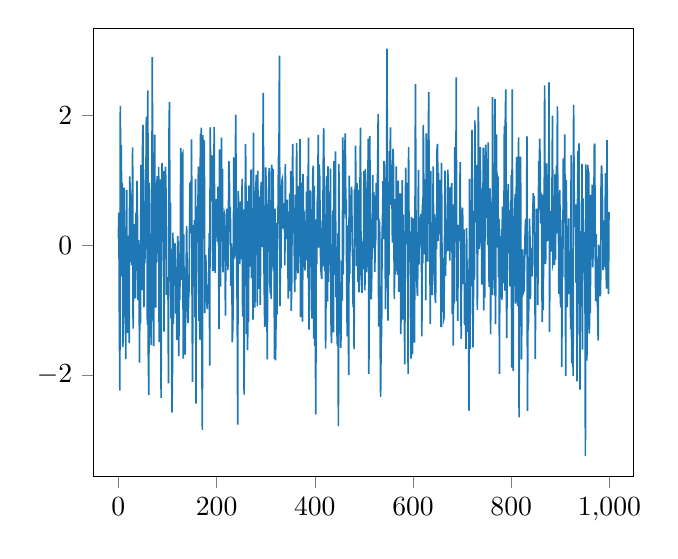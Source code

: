 % This file was created by matplotlib2tikz v0.6.17.
\begin{tikzpicture}

\definecolor{color0}{rgb}{0.122,0.467,0.706}

\begin{axis}[
xmin=-49.95, xmax=1048.95,
ymin=-3.565, ymax=3.341,
tick align=outside,
tick pos=left,
x grid style={white!69.02!black},
y grid style={white!69.02!black}
]
\addplot [semithick, color0, forget plot]
table {%
0 0.101
1 0.501
2 -1.126
3 -2.241
4 2.144
5 0.093
6 1.539
7 -0.48
8 0.958
9 -1.573
10 -1.329
11 0.03
12 0.884
13 -1.111
14 -0.114
15 -1.755
16 -0.225
17 0.849
18 -1.351
19 0.145
20 -0.265
21 -0.255
22 -1.506
23 1.059
24 0.869
25 0.222
26 0.09
27 -0.311
28 0.281
29 1.507
30 -1.287
31 -0.617
32 -0.735
33 0.321
34 0.245
35 -0.822
36 0.496
37 -0.029
38 0.988
39 0.322
40 -0.847
41 0.076
42 -0.092
43 -1.81
44 -0.454
45 -1.207
46 1.235
47 0.582
48 -0.692
49 1.405
50 1.853
51 -0.562
52 -0.958
53 0.424
54 -0.281
55 1.17
56 0.901
57 1.981
58 0.889
59 -1.225
60 2.384
61 -1.73
62 -2.309
63 0.959
64 0.525
65 -1.315
66 -1.237
67 -1.54
68 -0.204
69 2.896
70 0.712
71 -0.362
72 -1.555
73 0.703
74 1.701
75 -0.082
76 -0.964
77 0.561
78 0.769
79 1.064
80 0.612
81 -0.263
82 1.203
83 -1.494
84 0.062
85 -0.77
86 1.012
87 -2.353
88 0.513
89 1.264
90 0.049
91 0.202
92 1.141
93 -1.333
94 0.351
95 0.652
96 1.209
97 0.795
98 -0.765
99 -0.559
100 -0.661
101 -0.492
102 -2.13
103 1.666
104 2.205
105 0.226
106 0.653
107 -1.128
108 -0.057
109 -2.579
110 -2.095
111 0.194
112 -1.214
113 -0.221
114 -0.096
115 0.029
116 -0.049
117 -1.055
118 -0.402
119 -1.461
120 -0.946
121 0.14
122 -0.212
123 -1.706
124 -0.627
125 -0.845
126 -0.211
127 1.499
128 -0.54
129 -0.119
130 1.393
131 1.413
132 -1.75
133 0.164
134 -0.876
135 -0.353
136 -1.687
137 -0.861
138 -0.389
139 0.291
140 -0.398
141 -1.075
142 -1.2
143 -0.823
144 -0.681
145 0.281
146 0.952
147 0.965
148 0.18
149 1.628
150 -0.636
151 -2.105
152 -0.013
153 0.308
154 -0.06
155 0.386
156 -1.109
157 1.016
158 -2.441
159 -0.255
160 0.598
161 0.037
162 0.576
163 1.209
164 -1.166
165 -0.76
166 -1.457
167 1.715
168 1.461
169 1.809
170 -1.696
171 -2.846
172 1.693
173 1.291
174 0.841
175 1.613
176 -1.048
177 -0.333
178 -0.151
179 -0.493
180 -0.874
181 -0.981
182 -0.736
183 -0.727
184 -0.561
185 0.183
186 -1.857
187 1.813
188 1.047
189 0.675
190 0.925
191 1.384
192 -0.4
193 0.758
194 -0.395
195 1.82
196 0.287
197 -0.427
198 0.507
199 0.487
200 0.71
201 0.183
202 0.053
203 0.901
204 0.058
205 -1.295
206 1.472
207 1.405
208 -0.638
209 0.355
210 1.654
211 0.178
212 1.173
213 -0.421
214 0.433
215 0.442
216 0.477
217 0.08
218 -1.088
219 0.032
220 -0.007
221 0.56
222 0.182
223 -0.387
224 0.282
225 1.296
226 1.078
227 0.201
228 0.59
229 -0.628
230 0.025
231 -0.239
232 -1.496
233 -1.285
234 -0.709
235 1.353
236 -0.207
237 -0.042
238 1.083
239 2.008
240 0.351
241 -0.408
242 -0.987
243 -2.767
244 0.831
245 0.65
246 -0.273
247 -0.278
248 0.404
249 0.672
250 -0.221
251 -0.055
252 1.021
253 -1.101
254 0.388
255 0.55
256 -2.304
257 0.214
258 0.31
259 1.555
260 0.668
261 -1.369
262 0.676
263 -1.619
264 -0.908
265 -1.186
266 0.915
267 -0.33
268 0.11
269 0.37
270 1.162
271 -0.51
272 0.57
273 -0.067
274 -1.149
275 1.733
276 -0.088
277 0.213
278 -0.962
279 0.781
280 0.912
281 1.083
282 0.485
283 -0.944
284 1.149
285 -0.673
286 0.423
287 0.747
288 0.27
289 -0.92
290 0.824
291 0.972
292 -0.029
293 0.13
294 0.908
295 2.346
296 0.036
297 -0.64
298 -1.26
299 -1.199
300 1.196
301 0.91
302 0.461
303 -1.759
304 -0.612
305 0.482
306 0.654
307 1.191
308 0.326
309 -0.735
310 0.602
311 -0.829
312 1.239
313 1.158
314 -0.33
315 1.17
316 -0.3
317 -0.266
318 -1.753
319 0.563
320 -1.777
321 -1.184
322 0.341
323 -1.069
324 0.276
325 0.404
326 1.342
327 1.331
328 2.919
329 -0.938
330 -0.249
331 -0.359
332 0.575
333 0.993
334 1.022
335 0.254
336 0.533
337 0.559
338 0.644
339 -0.314
340 1.248
341 0.093
342 0.597
343 0.159
344 0.702
345 -0.099
346 -0.826
347 0.516
348 -0.244
349 0.793
350 -0.71
351 1.141
352 -1.013
353 -0.541
354 0.825
355 1.559
356 0.376
357 0.577
358 0.075
359 -0.723
360 0.777
361 -0.53
362 -0.262
363 1.573
364 -0.306
365 -0.364
366 -0.435
367 0.907
368 -0.173
369 0.234
370 1.631
371 -1.111
372 0.79
373 0.961
374 0.679
375 -1.177
376 1.098
377 0.433
378 0.452
379 -0.249
380 -0.388
381 0.377
382 -0.237
383 0.824
384 -0.036
385 1.057
386 -0.508
387 1.657
388 -1.301
389 -0.719
390 0.479
391 0.843
392 0.338
393 0.25
394 -1.132
395 -0.443
396 1.142
397 1.225
398 -1.442
399 0.911
400 -1.551
401 -1.307
402 -2.606
403 0.395
404 -0.295
405 0.646
406 0.809
407 1.697
408 -0.04
409 1.242
410 1.045
411 0.193
412 -0.318
413 -0.434
414 -0.52
415 0.381
416 -0.33
417 1.058
418 1.806
419 1.001
420 -0.389
421 0.479
422 -1.596
423 -0.605
424 1.066
425 0.322
426 -0.872
427 1.211
428 -0.565
429 0.065
430 -0.126
431 0.235
432 1.18
433 -1.192
434 -1.51
435 -0.379
436 -1.201
437 0.533
438 -1.345
439 1.293
440 1.158
441 -0.457
442 1.443
443 -0.8
444 -0.167
445 -1.327
446 -1.553
447 0.181
448 -2.788
449 1.251
450 -0.079
451 -1.18
452 -1.178
453 -1.581
454 -0.925
455 -0.239
456 -0.857
457 1.659
458 -0.452
459 0.661
460 0.472
461 1.424
462 1.722
463 0.726
464 0.664
465 -0.653
466 -1.407
467 0.305
468 -0.594
469 -2.004
470 1.071
471 -0.446
472 0.248
473 0.564
474 0.691
475 0.899
476 0.121
477 -0.191
478 -0.959
479 -0.114
480 -1.603
481 0.864
482 0.256
483 1.531
484 0.362
485 -0.323
486 0.959
487 0.094
488 -0.57
489 0.852
490 -0.727
491 -0.417
492 0.864
493 1.81
494 0.037
495 -0.477
496 -0.736
497 0.058
498 -0.136
499 -0.369
500 1.145
501 -0.072
502 -0.697
503 1.176
504 0.059
505 -0.421
506 -0.292
507 0.787
508 0.996
509 1.642
510 -1.982
511 -0.78
512 1.677
513 0.07
514 -0.124
515 -0.835
516 -0.432
517 0.3
518 1.078
519 -0.041
520 0.818
521 0.692
522 -0.413
523 -0.057
524 0.088
525 0.96
526 0.386
527 0.633
528 1.189
529 2.023
530 -1.255
531 0.369
532 0.339
533 -1.307
534 -2.336
535 -1.537
536 -1.35
537 0.117
538 0.463
539 0.984
540 0.091
541 1.292
542 1.218
543 0.211
544 -0.987
545 -0.079
546 0.689
547 3.027
548 0.523
549 -1.165
550 0.081
551 -0.462
552 1.447
553 0.953
554 1.812
555 0.621
556 0.994
557 0.839
558 0.04
559 1.484
560 1.349
561 0.18
562 -0.828
563 0.709
564 -0.453
565 -0.135
566 1.211
567 -0.396
568 0.716
569 -0.46
570 0.993
571 -0.72
572 0.126
573 0.537
574 0.797
575 -1.373
576 -0.849
577 -0.287
578 1.0
579 -1.148
580 0.468
581 -0.099
582 -0.052
583 -1.839
584 -0.525
585 1.192
586 0.055
587 0.012
588 0.96
589 0.468
590 -1.983
591 1.508
592 -0.019
593 0.213
594 -0.074
595 -0.428
596 -1.747
597 0.433
598 -1.107
599 -1.683
600 -0.078
601 0.413
602 -1.457
603 -1.5
604 0.363
605 2.481
606 0.31
607 -0.426
608 -0.602
609 -0.787
610 -0.209
611 1.16
612 -0.301
613 0.186
614 0.098
615 -0.002
616 0.481
617 0.309
618 -1.405
619 0.634
620 -0.281
621 1.853
622 0.75
623 -0.141
624 0.939
625 1.011
626 -0.852
627 1.722
628 0.008
629 0.86
630 -0.256
631 1.48
632 2.356
633 0.331
634 1.017
635 -1.212
636 1.142
637 -0.64
638 -0.578
639 -0.771
640 -0.455
641 1.212
642 0.116
643 0.476
644 -0.386
645 -0.799
646 -0.888
647 0.468
648 -0.066
649 1.503
650 1.56
651 0.063
652 1.108
653 0.164
654 0.571
655 1.006
656 -0.054
657 -1.262
658 1.264
659 -0.202
660 -1.027
661 -0.197
662 -1.156
663 -1.124
664 -0.23
665 1.149
666 -0.477
667 -0.121
668 0.361
669 -0.094
670 0.743
671 1.163
672 -0.089
673 0.871
674 0.872
675 -0.238
676 0.898
677 0.418
678 0.333
679 0.956
680 -1.06
681 0.172
682 -1.549
683 0.628
684 -0.899
685 1.508
686 0.467
687 0.047
688 2.583
689 -0.863
690 0.315
691 -1.167
692 0.017
693 0.308
694 0.061
695 0.245
696 1.28
697 -0.052
698 -1.444
699 -0.102
700 0.218
701 0.576
702 -0.601
703 -0.07
704 0.242
705 -1.233
706 -0.732
707 -1.177
708 -1.601
709 0.26
710 -0.406
711 -0.4
712 -1.336
713 -0.662
714 -2.548
715 1.019
716 -1.599
717 -0.132
718 -0.635
719 0.356
720 1.775
721 0.093
722 -1.576
723 -0.799
724 0.527
725 -0.531
726 1.921
727 0.345
728 0.628
729 1.234
730 0.556
731 -0.997
732 0.326
733 2.134
734 0.722
735 -0.058
736 0.568
737 1.51
738 0.027
739 0.872
740 -0.607
741 0.779
742 -0.066
743 1.503
744 -1.005
745 0.59
746 -0.808
747 1.33
748 1.548
749 1.31
750 0.415
751 0.645
752 0.003
753 1.583
754 0.06
755 -0.645
756 0.746
757 0.874
758 -1.375
759 0.483
760 -0.405
761 -0.772
762 2.279
763 0.809
764 0.013
765 -0.517
766 -0.773
767 2.252
768 -1.218
769 0.281
770 1.706
771 -0.033
772 1.066
773 1.042
774 -0.492
775 0.397
776 -1.985
777 0.139
778 -0.804
779 -0.734
780 0.251
781 -0.844
782 0.592
783 0.386
784 -0.59
785 0.108
786 1.831
787 -0.703
788 2.027
789 2.4
790 -0.598
791 -1.433
792 0.847
793 0.216
794 0.939
795 -0.129
796 0.003
797 -0.635
798 0.537
799 -0.092
800 1.078
801 -1.889
802 2.4
803 -0.675
804 -1.938
805 0.452
806 -0.199
807 0.472
808 0.79
809 -0.902
810 0.639
811 1.359
812 1.206
813 -0.945
814 0.45
815 1.658
816 -2.653
817 0.9
818 -0.518
819 1.362
820 -0.645
821 -1.76
822 -0.195
823 -0.067
824 -0.433
825 -0.724
826 -0.701
827 -0.34
828 0.113
829 0.37
830 0.389
831 -0.143
832 1.675
833 -2.554
834 -1.267
835 -1.2
836 -0.798
837 0.408
838 0.173
839 -0.829
840 -0.051
841 -0.24
842 -0.301
843 -0.482
844 0.529
845 0.802
846 0.335
847 0.76
848 -0.251
849 -1.751
850 0.063
851 -0.361
852 0.563
853 0.256
854 -0.926
855 0.078
856 1.293
857 1.098
858 1.639
859 1.182
860 0.335
861 0.797
862 0.413
863 -1.186
864 0.776
865 -1.002
866 -0.057
867 0.151
868 2.459
869 -0.225
870 -0.292
871 0.336
872 1.26
873 0.072
874 0.078
875 1.069
876 0.119
877 2.507
878 -1.341
879 0.528
880 0.161
881 0.387
882 -0.101
883 0.856
884 1.993
885 -0.281
886 -0.245
887 -0.091
888 -0.305
889 1.09
890 -0.225
891 0.576
892 1.224
893 0.186
894 2.137
895 0.245
896 0.552
897 -0.75
898 0.182
899 0.845
900 -0.858
901 -0.957
902 0.132
903 -1.878
904 0.389
905 -0.49
906 1.332
907 0.348
908 0.798
909 1.704
910 -0.26
911 -2.013
912 1.003
913 0.103
914 -0.956
915 0.006
916 -0.078
917 0.411
918 -0.755
919 -0.096
920 -0.169
921 -1.294
922 1.385
923 -1.823
924 -0.065
925 -0.064
926 -2.018
927 2.161
928 0.905
929 0.28
930 0.336
931 0.628
932 -0.579
933 -0.199
934 -2.099
935 0.644
936 1.451
937 -0.907
938 1.568
939 -1.195
940 -2.228
941 0.214
942 0.005
943 -0.943
944 1.253
945 -1.611
946 0.72
947 0.036
948 -0.425
949 -0.281
950 0.203
951 -3.251
952 1.242
953 -0.068
954 -1.78
955 -0.987
956 1.237
957 0.862
958 1.132
959 -1.365
960 -0.846
961 -1.046
962 0.772
963 0.014
964 -0.218
965 0.933
966 -0.341
967 0.077
968 -0.029
969 1.515
970 1.564
971 -0.049
972 -0.864
973 0.171
974 -0.569
975 -0.839
976 -0.977
977 -1.473
978 0.009
979 -0.754
980 -0.215
981 -0.79
982 -0.718
983 0.994
984 1.229
985 1.013
986 0.547
987 -0.385
988 -0.286
989 -0.297
990 0.38
991 0.219
992 1.11
993 -0.337
994 -0.67
995 1.617
996 -0.513
997 0.086
998 -0.754
999 0.508
};
\end{axis}

\end{tikzpicture}